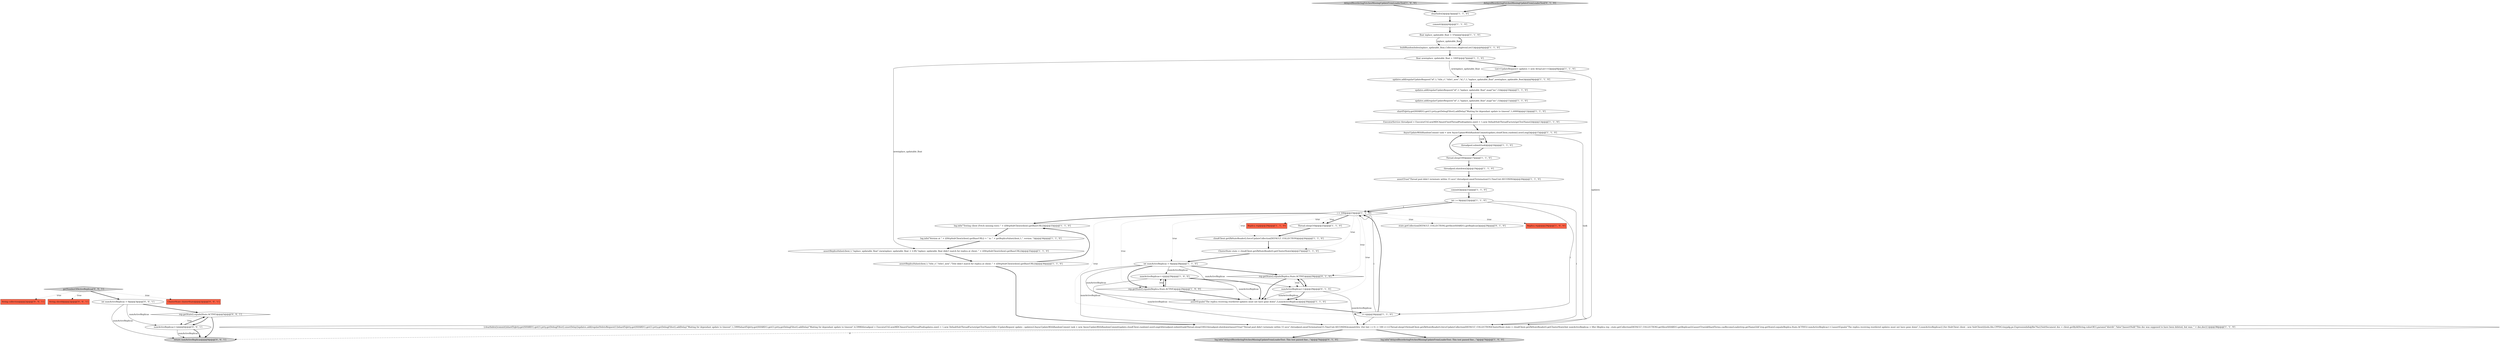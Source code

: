 digraph {
0 [style = filled, label = "threadpool.shutdown()@@@19@@@['1', '1', '0']", fillcolor = white, shape = ellipse image = "AAA0AAABBB1BBB"];
48 [style = filled, label = "rep.getState().equals(State.ACTIVE)@@@5@@@['0', '0', '1']", fillcolor = white, shape = diamond image = "AAA0AAABBB3BBB"];
44 [style = filled, label = "ClusterState clusterState@@@2@@@['0', '0', '1']", fillcolor = tomato, shape = box image = "AAA0AAABBB3BBB"];
10 [style = filled, label = "Thread.sleep(10)@@@25@@@['1', '1', '0']", fillcolor = white, shape = ellipse image = "AAA0AAABBB1BBB"];
45 [style = filled, label = "String collection@@@2@@@['0', '0', '1']", fillcolor = tomato, shape = box image = "AAA0AAABBB3BBB"];
8 [style = filled, label = "threadpool.submit(task)@@@16@@@['1', '1', '0']", fillcolor = white, shape = ellipse image = "AAA0AAABBB1BBB"];
19 [style = filled, label = "Thread.sleep(100)@@@17@@@['1', '1', '0']", fillcolor = white, shape = ellipse image = "AAA0AAABBB1BBB"];
20 [style = filled, label = "numActiveReplicas++@@@29@@@['1', '0', '0']", fillcolor = white, shape = ellipse image = "AAA0AAABBB1BBB"];
42 [style = filled, label = "String sliceId@@@2@@@['0', '0', '1']", fillcolor = tomato, shape = box image = "AAA0AAABBB3BBB"];
25 [style = filled, label = "Replica rep@@@29@@@['1', '1', '0']", fillcolor = tomato, shape = box image = "AAA0AAABBB1BBB"];
34 [style = filled, label = "updates.add(regularUpdateRequest(\"id\",1,\"title_s\",\"title1_new\",\"id_i\",1,\"inplace_updatable_float\",newinplace_updatable_float))@@@9@@@['1', '1', '0']", fillcolor = white, shape = ellipse image = "AAA0AAABBB1BBB"];
4 [style = filled, label = "commit()@@@21@@@['1', '1', '0']", fillcolor = white, shape = ellipse image = "AAA0AAABBB1BBB"];
43 [style = filled, label = "getNumberOfActiveReplicas['0', '0', '1']", fillcolor = lightgray, shape = diamond image = "AAA0AAABBB3BBB"];
40 [style = filled, label = "log.info(\"delayedReorderingFetchesMissingUpdateFromLeaderTest: This test passed fine...\")@@@76@@@['0', '1', '0']", fillcolor = lightgray, shape = ellipse image = "AAA0AAABBB2BBB"];
21 [style = filled, label = "cloudClient.getZkStateReader().forceUpdateCollection(DEFAULT_COLLECTION)@@@26@@@['1', '1', '0']", fillcolor = white, shape = ellipse image = "AAA0AAABBB1BBB"];
38 [style = filled, label = "rep.getState().equals(Replica.State.ACTIVE)@@@29@@@['0', '1', '0']", fillcolor = white, shape = diamond image = "AAA0AAABBB2BBB"];
2 [style = filled, label = "ExecutorService threadpool = ExecutorUtil.newMDCAwareFixedThreadPool(updates.size() + 1,new DefaultSolrThreadFactory(getTestName()))@@@13@@@['1', '1', '0']", fillcolor = white, shape = ellipse image = "AAA0AAABBB1BBB"];
12 [style = filled, label = "float newinplace_updatable_float = 100F@@@7@@@['1', '1', '0']", fillcolor = white, shape = ellipse image = "AAA0AAABBB1BBB"];
33 [style = filled, label = "AsyncUpdateWithRandomCommit task = new AsyncUpdateWithRandomCommit(update,cloudClient,random().nextLong())@@@15@@@['1', '1', '0']", fillcolor = white, shape = ellipse image = "AAA0AAABBB1BBB"];
27 [style = filled, label = "int numActiveReplicas = 0@@@28@@@['1', '1', '0']", fillcolor = white, shape = ellipse image = "AAA0AAABBB1BBB"];
23 [style = filled, label = "assertReplicaValue(client,1,\"inplace_updatable_float\",(newinplace_updatable_float + 2.0f),\"inplace_updatable_float didn't match for replica at client: \" + ((HttpSolrClient)client).getBaseURL())@@@35@@@['1', '1', '0']", fillcolor = white, shape = ellipse image = "AAA0AAABBB1BBB"];
11 [style = filled, label = "ClusterState state = cloudClient.getZkStateReader().getClusterState()@@@27@@@['1', '1', '0']", fillcolor = white, shape = ellipse image = "AAA0AAABBB1BBB"];
13 [style = filled, label = "clearIndex()@@@3@@@['1', '1', '0']", fillcolor = white, shape = ellipse image = "AAA0AAABBB1BBB"];
31 [style = filled, label = "int i = 0@@@22@@@['1', '1', '0']", fillcolor = white, shape = ellipse image = "AAA0AAABBB1BBB"];
17 [style = filled, label = "float inplace_updatable_float = 1F@@@5@@@['1', '1', '0']", fillcolor = white, shape = ellipse image = "AAA0AAABBB1BBB"];
26 [style = filled, label = "updates.add(regularUpdateRequest(\"id\",1,\"inplace_updatable_float\",map(\"inc\",1)))@@@10@@@['1', '1', '0']", fillcolor = white, shape = ellipse image = "AAA0AAABBB1BBB"];
14 [style = filled, label = "log.info(\"Testing client (Fetch missing test): \" + ((HttpSolrClient)client).getBaseURL())@@@33@@@['1', '1', '0']", fillcolor = white, shape = ellipse image = "AAA0AAABBB1BBB"];
28 [style = filled, label = "delayedReorderingFetchesMissingUpdateFromLeaderTest['1', '0', '0']", fillcolor = lightgray, shape = diamond image = "AAA0AAABBB1BBB"];
24 [style = filled, label = "updates.add(regularUpdateRequest(\"id\",1,\"inplace_updatable_float\",map(\"inc\",1)))@@@11@@@['1', '1', '0']", fillcolor = white, shape = ellipse image = "AAA0AAABBB1BBB"];
22 [style = filled, label = "commit()@@@4@@@['1', '1', '0']", fillcolor = white, shape = ellipse image = "AAA0AAABBB1BBB"];
29 [style = filled, label = "assertReplicaValue(client,1,\"title_s\",\"title1_new\",\"Title didn't match for replica at client: \" + ((HttpSolrClient)client).getBaseURL())@@@36@@@['1', '1', '0']", fillcolor = white, shape = ellipse image = "AAA0AAABBB1BBB"];
41 [style = filled, label = "int numActiveReplicas = 0@@@3@@@['0', '0', '1']", fillcolor = white, shape = ellipse image = "AAA0AAABBB3BBB"];
9 [style = filled, label = "{clearIndex()commit()shardToJetty.get(SHARD1).get(1).jetty.getDebugFilter().unsetDelay()updates.add(regularDeleteRequest(1))shardToJetty.get(SHARD1).get(1).jetty.getDebugFilter().addDelay(\"Waiting for dependant update to timeout\",1,5999)shardToJetty.get(SHARD1).get(1).jetty.getDebugFilter().addDelay(\"Waiting for dependant update to timeout\",4,5998)threadpool = ExecutorUtil.newMDCAwareFixedThreadPool(updates.size() + 1,new DefaultSolrThreadFactory(getTestName()))for (UpdateRequest update : updates){AsyncUpdateWithRandomCommit task = new AsyncUpdateWithRandomCommit(update,cloudClient,random().nextLong())threadpool.submit(task)Thread.sleep(100)}threadpool.shutdown()assertTrue(\"Thread pool didn't terminate within 15 secs\",threadpool.awaitTermination(15,TimeUnit.SECONDS))commit()try {for (int i = 0 i < 100 i++){Thread.sleep(10)cloudClient.getZkStateReader().forceUpdateCollection(DEFAULT_COLLECTION)ClusterState state = cloudClient.getZkStateReader().getClusterState()int numActiveReplicas = 0for (Replica rep : state.getCollection(DEFAULT_COLLECTION).getSlice(SHARD1).getReplicas()){assertTrue(zkShardTerms.canBecomeLeader(rep.getName()))if (rep.getState().equals(Replica.State.ACTIVE)) numActiveReplicas++}assertEquals(\"The replica receiving reordered updates must not have gone down\",3,numActiveReplicas)}}for (SolrClient client : new SolrClient((((edu.fdu.CPPDG.tinypdg.pe.ExpressionInfo@fbe76a){SolrDocument doc = client.getById(String.valueOf(1),params(\"distrib\",\"false\"))assertNull(\"This doc was supposed to have been deleted, but was: \" + doc,doc)}}@@@38@@@['1', '1', '0']", fillcolor = white, shape = ellipse image = "AAA0AAABBB1BBB"];
35 [style = filled, label = "i < 100@@@23@@@['1', '1', '0']", fillcolor = white, shape = diamond image = "AAA0AAABBB1BBB"];
15 [style = filled, label = "assertTrue(\"Thread pool didn't terminate within 15 secs\",threadpool.awaitTermination(15,TimeUnit.SECONDS))@@@20@@@['1', '1', '0']", fillcolor = white, shape = ellipse image = "AAA0AAABBB1BBB"];
47 [style = filled, label = "numActiveReplicas++@@@6@@@['0', '0', '1']", fillcolor = white, shape = ellipse image = "AAA0AAABBB3BBB"];
18 [style = filled, label = "assertEquals(\"The replica receiving reordered updates must not have gone down\",3,numActiveReplicas)@@@30@@@['1', '1', '0']", fillcolor = white, shape = ellipse image = "AAA0AAABBB1BBB"];
32 [style = filled, label = "shardToJetty.get(SHARD1).get(1).jetty.getDebugFilter().addDelay(\"Waiting for dependant update to timeout\",1,6000)@@@12@@@['1', '1', '0']", fillcolor = white, shape = ellipse image = "AAA0AAABBB1BBB"];
1 [style = filled, label = "log.info(\"Version at \" + ((HttpSolrClient)client).getBaseURL() + \" is: \" + getReplicaValue(client,1,\"_version_\"))@@@34@@@['1', '1', '0']", fillcolor = white, shape = ellipse image = "AAA0AAABBB1BBB"];
37 [style = filled, label = "delayedReorderingFetchesMissingUpdateFromLeaderTest['0', '1', '0']", fillcolor = lightgray, shape = diamond image = "AAA0AAABBB2BBB"];
30 [style = filled, label = "List<UpdateRequest> updates = new ArrayList<>()@@@8@@@['1', '1', '0']", fillcolor = white, shape = ellipse image = "AAA0AAABBB1BBB"];
6 [style = filled, label = "buildRandomIndex(inplace_updatable_float,Collections.singletonList(1))@@@6@@@['1', '1', '0']", fillcolor = white, shape = ellipse image = "AAA0AAABBB1BBB"];
3 [style = filled, label = "log.info(\"delayedReorderingFetchesMissingUpdateFromLeaderTest: This test passed fine...\")@@@74@@@['1', '0', '0']", fillcolor = lightgray, shape = ellipse image = "AAA0AAABBB1BBB"];
5 [style = filled, label = "i++@@@24@@@['1', '1', '0']", fillcolor = white, shape = ellipse image = "AAA0AAABBB1BBB"];
7 [style = filled, label = "rep.getState().equals(Replica.State.ACTIVE)@@@29@@@['1', '0', '0']", fillcolor = white, shape = diamond image = "AAA0AAABBB1BBB"];
36 [style = filled, label = "numActiveReplicas++@@@29@@@['0', '1', '0']", fillcolor = white, shape = ellipse image = "AAA0AAABBB2BBB"];
46 [style = filled, label = "return numActiveReplicas@@@9@@@['0', '0', '1']", fillcolor = lightgray, shape = ellipse image = "AAA0AAABBB3BBB"];
39 [style = filled, label = "state.getCollection(DEFAULT_COLLECTION).getSlice(SHARD1).getReplicas()@@@29@@@['0', '1', '0']", fillcolor = white, shape = ellipse image = "AAA0AAABBB2BBB"];
16 [style = filled, label = "Replica rep@@@29@@@['1', '0', '0']", fillcolor = tomato, shape = box image = "AAA0AAABBB1BBB"];
35->38 [style = dotted, label="true"];
28->13 [style = bold, label=""];
24->32 [style = bold, label=""];
10->21 [style = bold, label=""];
38->36 [style = bold, label=""];
27->7 [style = bold, label=""];
20->7 [style = bold, label=""];
5->35 [style = solid, label="i"];
19->0 [style = bold, label=""];
1->23 [style = bold, label=""];
19->33 [style = bold, label=""];
12->30 [style = bold, label=""];
17->6 [style = solid, label="inplace_updatable_float"];
11->27 [style = bold, label=""];
43->41 [style = bold, label=""];
36->18 [style = bold, label=""];
12->23 [style = solid, label="newinplace_updatable_float"];
35->27 [style = dotted, label="true"];
0->15 [style = bold, label=""];
31->5 [style = solid, label="i"];
47->46 [style = solid, label="numActiveReplicas"];
35->25 [style = dotted, label="true"];
2->33 [style = bold, label=""];
6->12 [style = bold, label=""];
35->18 [style = dotted, label="true"];
36->38 [style = bold, label=""];
27->18 [style = solid, label="numActiveReplicas"];
34->26 [style = bold, label=""];
27->20 [style = solid, label="numActiveReplicas"];
35->39 [style = dotted, label="true"];
23->29 [style = bold, label=""];
26->24 [style = bold, label=""];
38->18 [style = bold, label=""];
20->18 [style = bold, label=""];
9->40 [style = bold, label=""];
47->46 [style = bold, label=""];
22->17 [style = bold, label=""];
7->20 [style = bold, label=""];
27->9 [style = solid, label="numActiveReplicas"];
41->46 [style = solid, label="numActiveReplicas"];
37->13 [style = bold, label=""];
30->9 [style = solid, label="updates"];
32->2 [style = bold, label=""];
17->6 [style = bold, label=""];
35->5 [style = dotted, label="true"];
35->16 [style = dotted, label="true"];
9->46 [style = dashed, label="0"];
4->31 [style = bold, label=""];
29->14 [style = bold, label=""];
8->19 [style = bold, label=""];
33->8 [style = bold, label=""];
21->11 [style = bold, label=""];
36->9 [style = solid, label="numActiveReplicas"];
30->34 [style = bold, label=""];
35->11 [style = dotted, label="true"];
48->47 [style = bold, label=""];
20->18 [style = solid, label="numActiveReplicas"];
7->18 [style = bold, label=""];
27->38 [style = bold, label=""];
27->36 [style = solid, label="numActiveReplicas"];
15->4 [style = bold, label=""];
35->10 [style = bold, label=""];
5->35 [style = bold, label=""];
41->47 [style = solid, label="numActiveReplicas"];
38->36 [style = dotted, label="true"];
47->48 [style = bold, label=""];
20->9 [style = solid, label="numActiveReplicas"];
33->9 [style = solid, label="task"];
35->7 [style = dotted, label="true"];
35->10 [style = dotted, label="true"];
43->45 [style = dotted, label="true"];
12->34 [style = solid, label="newinplace_updatable_float"];
29->9 [style = bold, label=""];
36->18 [style = solid, label="numActiveReplicas"];
13->22 [style = bold, label=""];
18->5 [style = bold, label=""];
9->3 [style = bold, label=""];
31->9 [style = solid, label="i"];
35->21 [style = dotted, label="true"];
48->47 [style = dotted, label="true"];
41->48 [style = bold, label=""];
14->1 [style = bold, label=""];
31->35 [style = bold, label=""];
31->35 [style = solid, label="i"];
43->42 [style = dotted, label="true"];
5->9 [style = solid, label="i"];
48->46 [style = bold, label=""];
33->8 [style = solid, label="task"];
43->44 [style = dotted, label="true"];
7->20 [style = dotted, label="true"];
35->14 [style = bold, label=""];
}
